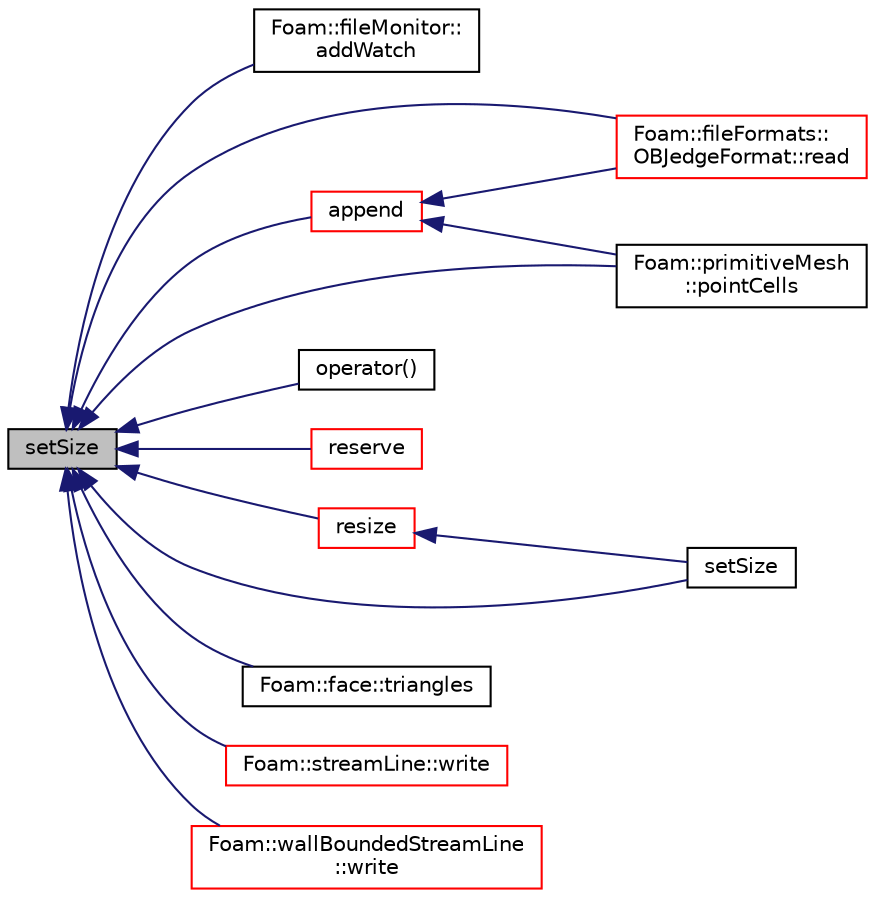 digraph "setSize"
{
  bgcolor="transparent";
  edge [fontname="Helvetica",fontsize="10",labelfontname="Helvetica",labelfontsize="10"];
  node [fontname="Helvetica",fontsize="10",shape=record];
  rankdir="LR";
  Node1 [label="setSize",height=0.2,width=0.4,color="black", fillcolor="grey75", style="filled", fontcolor="black"];
  Node1 -> Node2 [dir="back",color="midnightblue",fontsize="10",style="solid",fontname="Helvetica"];
  Node2 [label="Foam::fileMonitor::\laddWatch",height=0.2,width=0.4,color="black",URL="$a00779.html#a54ba439641e4df6b49575fcd05af4286",tooltip="Add file to watch. Return watch descriptor. "];
  Node1 -> Node3 [dir="back",color="midnightblue",fontsize="10",style="solid",fontname="Helvetica"];
  Node3 [label="append",height=0.2,width=0.4,color="red",URL="$a00605.html#a7b67b42af715604376ad63a681dee6d8",tooltip="Append an element at the end of the list. "];
  Node3 -> Node4 [dir="back",color="midnightblue",fontsize="10",style="solid",fontname="Helvetica"];
  Node4 [label="Foam::fileFormats::\lOBJedgeFormat::read",height=0.2,width=0.4,color="red",URL="$a01696.html#a464ebd67acbdff0014d4dae69e3ec4be",tooltip="Read from file. "];
  Node3 -> Node5 [dir="back",color="midnightblue",fontsize="10",style="solid",fontname="Helvetica"];
  Node5 [label="Foam::primitiveMesh\l::pointCells",height=0.2,width=0.4,color="black",URL="$a01974.html#aefc56266a9ecb124ea1b2aebc3d9ce0a",tooltip="pointCells using pointFaces "];
  Node1 -> Node6 [dir="back",color="midnightblue",fontsize="10",style="solid",fontname="Helvetica"];
  Node6 [label="operator()",height=0.2,width=0.4,color="black",URL="$a00605.html#abc568a2446cac8e868a0e2f42b561d08",tooltip="Return non-const access to an element, resizing list if. "];
  Node1 -> Node5 [dir="back",color="midnightblue",fontsize="10",style="solid",fontname="Helvetica"];
  Node1 -> Node4 [dir="back",color="midnightblue",fontsize="10",style="solid",fontname="Helvetica"];
  Node1 -> Node7 [dir="back",color="midnightblue",fontsize="10",style="solid",fontname="Helvetica"];
  Node7 [label="reserve",height=0.2,width=0.4,color="red",URL="$a00605.html#a7294bcb6d8983466db362b4acf6e72ec",tooltip="Reserve allocation space for at least this size. "];
  Node1 -> Node8 [dir="back",color="midnightblue",fontsize="10",style="solid",fontname="Helvetica"];
  Node8 [label="resize",height=0.2,width=0.4,color="red",URL="$a00605.html#a4eb7a78f8b52136a8668d0e785dace04",tooltip="Alter the addressed list size. "];
  Node8 -> Node9 [dir="back",color="midnightblue",fontsize="10",style="solid",fontname="Helvetica"];
  Node9 [label="setSize",height=0.2,width=0.4,color="black",URL="$a00605.html#a3e1ba8cbd7f1301a31141b5ec3d97eae",tooltip="Alter the addressed list size and fill new space with a. "];
  Node1 -> Node9 [dir="back",color="midnightblue",fontsize="10",style="solid",fontname="Helvetica"];
  Node1 -> Node10 [dir="back",color="midnightblue",fontsize="10",style="solid",fontname="Helvetica"];
  Node10 [label="Foam::face::triangles",height=0.2,width=0.4,color="black",URL="$a00716.html#a641414ec1516d58aad8964a12f8af8d8"];
  Node1 -> Node11 [dir="back",color="midnightblue",fontsize="10",style="solid",fontname="Helvetica"];
  Node11 [label="Foam::streamLine::write",height=0.2,width=0.4,color="red",URL="$a02461.html#aac759501cf6c7895a70eecbef0226ae1",tooltip="Calculate the field average data and write. "];
  Node1 -> Node12 [dir="back",color="midnightblue",fontsize="10",style="solid",fontname="Helvetica"];
  Node12 [label="Foam::wallBoundedStreamLine\l::write",height=0.2,width=0.4,color="red",URL="$a02835.html#aac759501cf6c7895a70eecbef0226ae1",tooltip="Calculate the field average data and write. "];
}
